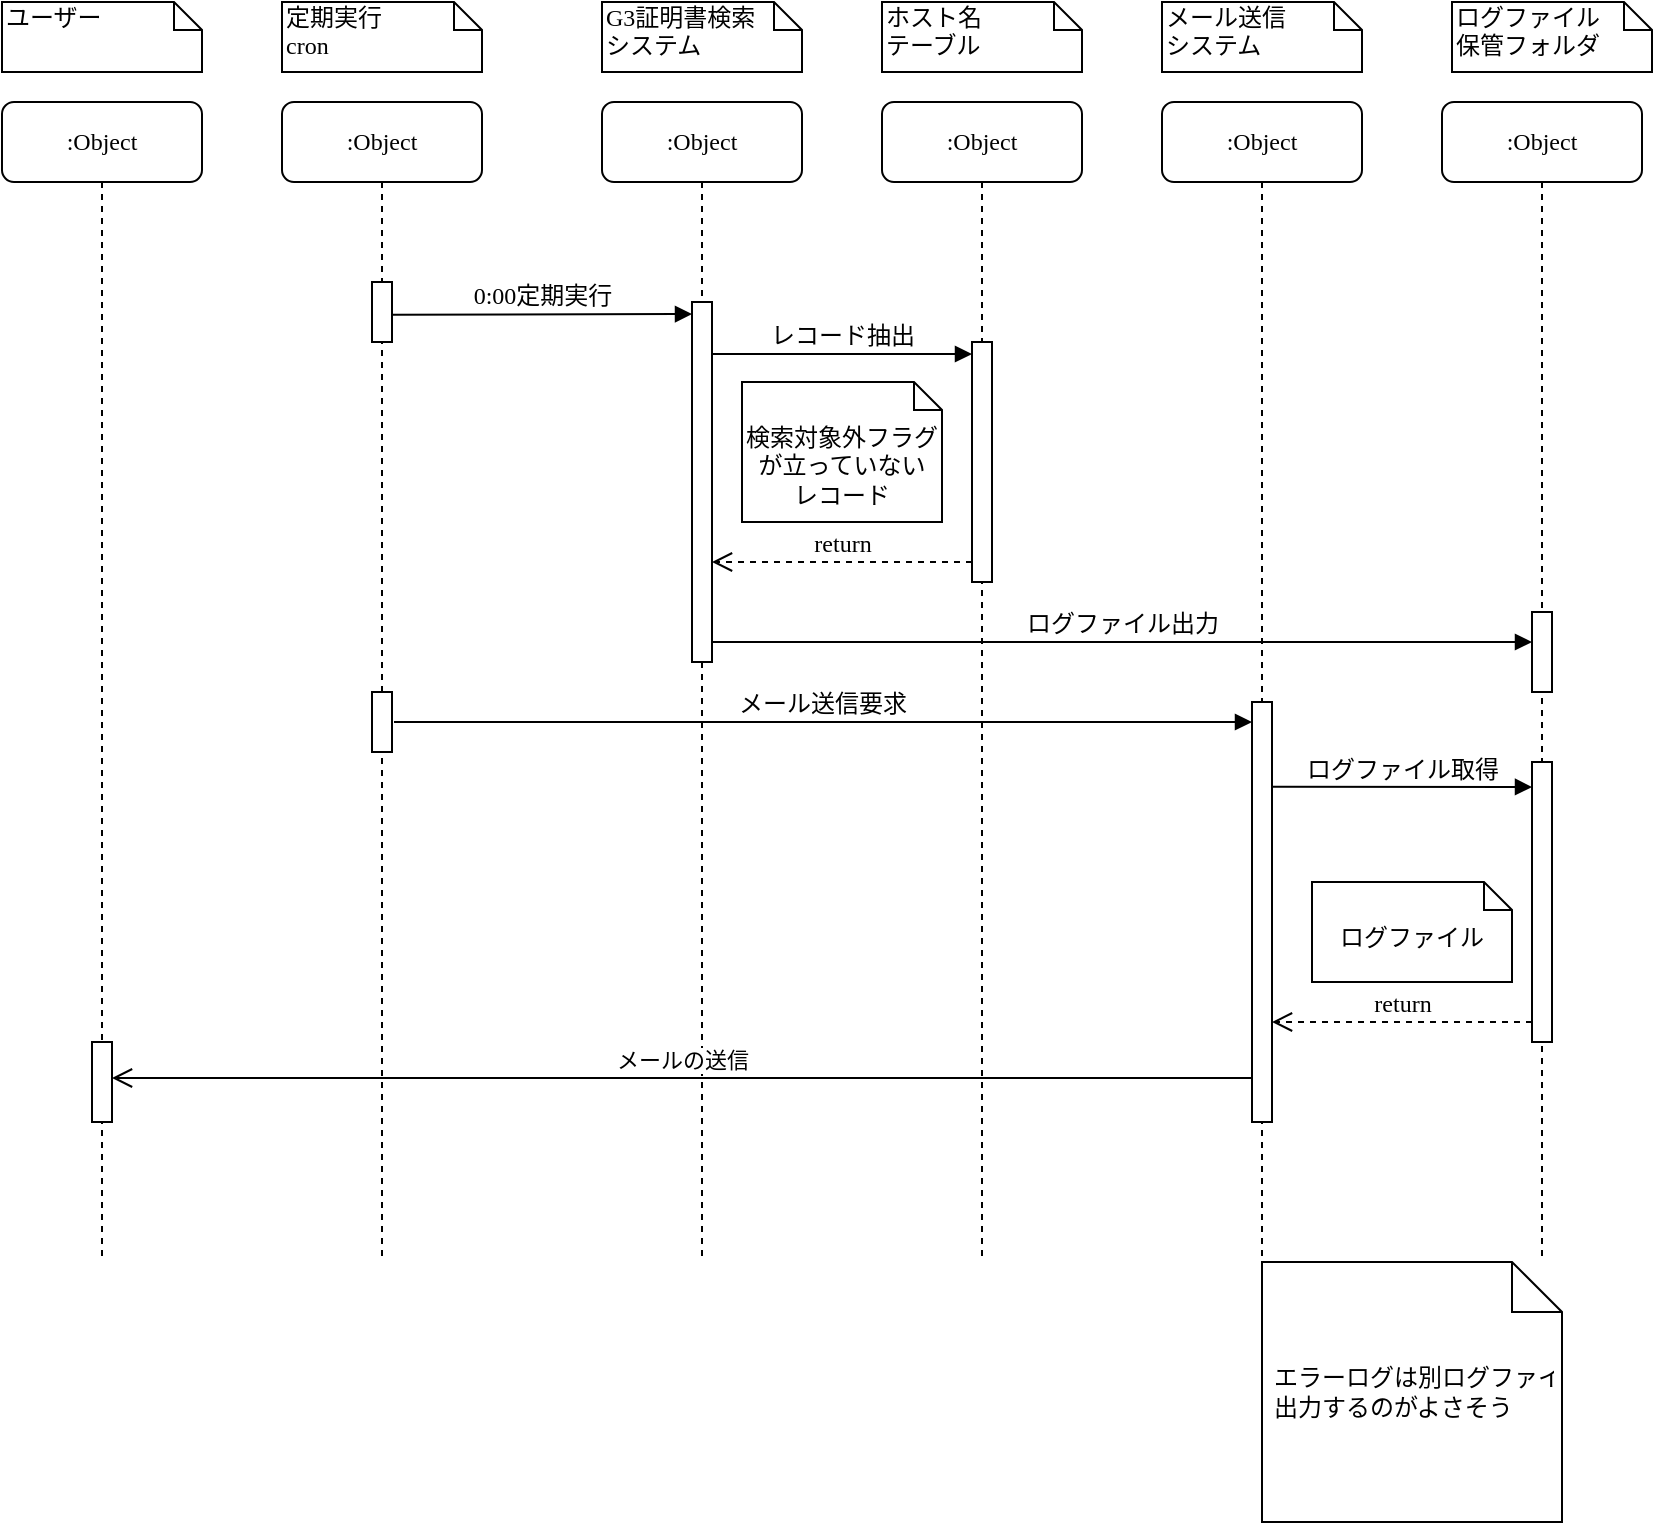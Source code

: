 <mxfile version="14.0.1" type="github" pages="7">
  <diagram name="シーケンス図（定期実行）" id="13e1069c-82ec-6db2-03f1-153e76fe0fe0">
    <mxGraphModel dx="520" dy="575" grid="1" gridSize="10" guides="1" tooltips="1" connect="1" arrows="1" fold="1" page="1" pageScale="1" pageWidth="1100" pageHeight="850" background="#ffffff" math="0" shadow="0">
      <root>
        <mxCell id="0" />
        <mxCell id="1" parent="0" />
        <mxCell id="7baba1c4bc27f4b0-2" value=":Object" style="shape=umlLifeline;perimeter=lifelinePerimeter;whiteSpace=wrap;html=1;container=1;collapsible=0;recursiveResize=0;outlineConnect=0;rounded=1;shadow=0;comic=0;labelBackgroundColor=none;strokeWidth=1;fontFamily=Verdana;fontSize=12;align=center;" parent="1" vertex="1">
          <mxGeometry x="240" y="80" width="100" height="580" as="geometry" />
        </mxCell>
        <mxCell id="7baba1c4bc27f4b0-10" value="" style="html=1;points=[];perimeter=orthogonalPerimeter;rounded=0;shadow=0;comic=0;labelBackgroundColor=none;strokeWidth=1;fontFamily=Verdana;fontSize=12;align=center;" parent="7baba1c4bc27f4b0-2" vertex="1">
          <mxGeometry x="45" y="90" width="10" height="30" as="geometry" />
        </mxCell>
        <mxCell id="7baba1c4bc27f4b0-37" value="" style="html=1;points=[];perimeter=orthogonalPerimeter;rounded=0;shadow=0;comic=0;labelBackgroundColor=none;strokeWidth=1;fontFamily=Verdana;fontSize=12;align=center;" parent="7baba1c4bc27f4b0-2" vertex="1">
          <mxGeometry x="45" y="295" width="10" height="30" as="geometry" />
        </mxCell>
        <mxCell id="7baba1c4bc27f4b0-3" value=":Object" style="shape=umlLifeline;perimeter=lifelinePerimeter;whiteSpace=wrap;html=1;container=1;collapsible=0;recursiveResize=0;outlineConnect=0;rounded=1;shadow=0;comic=0;labelBackgroundColor=none;strokeWidth=1;fontFamily=Verdana;fontSize=12;align=center;" parent="1" vertex="1">
          <mxGeometry x="400" y="80" width="100" height="580" as="geometry" />
        </mxCell>
        <mxCell id="7baba1c4bc27f4b0-13" value="" style="html=1;points=[];perimeter=orthogonalPerimeter;rounded=0;shadow=0;comic=0;labelBackgroundColor=none;strokeWidth=1;fontFamily=Verdana;fontSize=12;align=center;" parent="7baba1c4bc27f4b0-3" vertex="1">
          <mxGeometry x="45" y="100" width="10" height="180" as="geometry" />
        </mxCell>
        <mxCell id="7baba1c4bc27f4b0-4" value=":Object" style="shape=umlLifeline;perimeter=lifelinePerimeter;whiteSpace=wrap;html=1;container=1;collapsible=0;recursiveResize=0;outlineConnect=0;rounded=1;shadow=0;comic=0;labelBackgroundColor=none;strokeWidth=1;fontFamily=Verdana;fontSize=12;align=center;" parent="1" vertex="1">
          <mxGeometry x="540" y="80" width="100" height="580" as="geometry" />
        </mxCell>
        <mxCell id="7baba1c4bc27f4b0-5" value=":Object" style="shape=umlLifeline;perimeter=lifelinePerimeter;whiteSpace=wrap;html=1;container=1;collapsible=0;recursiveResize=0;outlineConnect=0;rounded=1;shadow=0;comic=0;labelBackgroundColor=none;strokeWidth=1;fontFamily=Verdana;fontSize=12;align=center;" parent="1" vertex="1">
          <mxGeometry x="680" y="80" width="100" height="580" as="geometry" />
        </mxCell>
        <mxCell id="7baba1c4bc27f4b0-6" value=":Object" style="shape=umlLifeline;perimeter=lifelinePerimeter;whiteSpace=wrap;html=1;container=1;collapsible=0;recursiveResize=0;outlineConnect=0;rounded=1;shadow=0;comic=0;labelBackgroundColor=none;strokeWidth=1;fontFamily=Verdana;fontSize=12;align=center;" parent="1" vertex="1">
          <mxGeometry x="820" y="80" width="100" height="580" as="geometry" />
        </mxCell>
        <mxCell id="HY1Ta8MhCHpQZ7dJACeX-5" value="" style="html=1;points=[];perimeter=orthogonalPerimeter;rounded=0;shadow=0;comic=0;labelBackgroundColor=none;strokeWidth=1;fontFamily=Verdana;fontSize=12;align=center;" parent="7baba1c4bc27f4b0-6" vertex="1">
          <mxGeometry x="45" y="255" width="10" height="40" as="geometry" />
        </mxCell>
        <mxCell id="HY1Ta8MhCHpQZ7dJACeX-6" value="" style="html=1;points=[];perimeter=orthogonalPerimeter;rounded=0;shadow=0;comic=0;labelBackgroundColor=none;strokeWidth=1;fontFamily=Verdana;fontSize=12;align=center;" parent="7baba1c4bc27f4b0-6" vertex="1">
          <mxGeometry x="45" y="330" width="10" height="140" as="geometry" />
        </mxCell>
        <mxCell id="7baba1c4bc27f4b0-8" value=":Object" style="shape=umlLifeline;perimeter=lifelinePerimeter;whiteSpace=wrap;html=1;container=1;collapsible=0;recursiveResize=0;outlineConnect=0;rounded=1;shadow=0;comic=0;labelBackgroundColor=none;strokeWidth=1;fontFamily=Verdana;fontSize=12;align=center;" parent="1" vertex="1">
          <mxGeometry x="100" y="80" width="100" height="580" as="geometry" />
        </mxCell>
        <mxCell id="7baba1c4bc27f4b0-9" value="" style="html=1;points=[];perimeter=orthogonalPerimeter;rounded=0;shadow=0;comic=0;labelBackgroundColor=none;strokeWidth=1;fontFamily=Verdana;fontSize=12;align=center;" parent="7baba1c4bc27f4b0-8" vertex="1">
          <mxGeometry x="45" y="470" width="10" height="40" as="geometry" />
        </mxCell>
        <mxCell id="7baba1c4bc27f4b0-16" value="" style="html=1;points=[];perimeter=orthogonalPerimeter;rounded=0;shadow=0;comic=0;labelBackgroundColor=none;strokeWidth=1;fontFamily=Verdana;fontSize=12;align=center;" parent="1" vertex="1">
          <mxGeometry x="585" y="200" width="10" height="120" as="geometry" />
        </mxCell>
        <mxCell id="7baba1c4bc27f4b0-17" value="レコード抽出" style="html=1;verticalAlign=bottom;endArrow=block;labelBackgroundColor=none;fontFamily=Verdana;fontSize=12;edgeStyle=elbowEdgeStyle;elbow=vertical;" parent="1" edge="1">
          <mxGeometry relative="1" as="geometry">
            <mxPoint x="455" y="206" as="sourcePoint" />
            <Array as="points">
              <mxPoint x="460" y="206" />
            </Array>
            <mxPoint x="585" y="206" as="targetPoint" />
          </mxGeometry>
        </mxCell>
        <mxCell id="7baba1c4bc27f4b0-19" value="" style="html=1;points=[];perimeter=orthogonalPerimeter;rounded=0;shadow=0;comic=0;labelBackgroundColor=none;strokeWidth=1;fontFamily=Verdana;fontSize=12;align=center;" parent="1" vertex="1">
          <mxGeometry x="725" y="380" width="10" height="210" as="geometry" />
        </mxCell>
        <mxCell id="7baba1c4bc27f4b0-21" value="return" style="html=1;verticalAlign=bottom;endArrow=open;dashed=1;endSize=8;labelBackgroundColor=none;fontFamily=Verdana;fontSize=12;edgeStyle=elbowEdgeStyle;elbow=vertical;" parent="1" edge="1">
          <mxGeometry relative="1" as="geometry">
            <mxPoint x="455" y="310" as="targetPoint" />
            <Array as="points">
              <mxPoint x="530" y="310" />
              <mxPoint x="530" y="300" />
              <mxPoint x="560" y="300" />
            </Array>
            <mxPoint x="585" y="310" as="sourcePoint" />
          </mxGeometry>
        </mxCell>
        <mxCell id="7baba1c4bc27f4b0-14" value="0:00定期実行" style="html=1;verticalAlign=bottom;endArrow=block;entryX=0;entryY=0;labelBackgroundColor=none;fontFamily=Verdana;fontSize=12;edgeStyle=elbowEdgeStyle;elbow=vertical;" parent="1" edge="1">
          <mxGeometry relative="1" as="geometry">
            <mxPoint x="295" y="186.333" as="sourcePoint" />
            <mxPoint x="445" y="186.0" as="targetPoint" />
          </mxGeometry>
        </mxCell>
        <mxCell id="7baba1c4bc27f4b0-40" value="ユーザー" style="shape=note;whiteSpace=wrap;html=1;size=14;verticalAlign=top;align=left;spacingTop=-6;rounded=0;shadow=0;comic=0;labelBackgroundColor=none;strokeWidth=1;fontFamily=Verdana;fontSize=12" parent="1" vertex="1">
          <mxGeometry x="100" y="30" width="100" height="35" as="geometry" />
        </mxCell>
        <mxCell id="7baba1c4bc27f4b0-41" value="&lt;div&gt;ホスト名&lt;/div&gt;&lt;div&gt;テーブル&lt;/div&gt;" style="shape=note;whiteSpace=wrap;html=1;size=14;verticalAlign=top;align=left;spacingTop=-6;rounded=0;shadow=0;comic=0;labelBackgroundColor=none;strokeWidth=1;fontFamily=Verdana;fontSize=12" parent="1" vertex="1">
          <mxGeometry x="540" y="30" width="100" height="35" as="geometry" />
        </mxCell>
        <mxCell id="7baba1c4bc27f4b0-42" value="G3証明書検索&lt;br&gt;システム" style="shape=note;whiteSpace=wrap;html=1;size=14;verticalAlign=top;align=left;spacingTop=-6;rounded=0;shadow=0;comic=0;labelBackgroundColor=none;strokeWidth=1;fontFamily=Verdana;fontSize=12" parent="1" vertex="1">
          <mxGeometry x="400" y="30" width="100" height="35" as="geometry" />
        </mxCell>
        <mxCell id="7baba1c4bc27f4b0-43" value="&lt;div&gt;メール送信&lt;/div&gt;&lt;div&gt;システム&lt;br&gt;&lt;/div&gt;" style="shape=note;whiteSpace=wrap;html=1;size=14;verticalAlign=top;align=left;spacingTop=-6;rounded=0;shadow=0;comic=0;labelBackgroundColor=none;strokeWidth=1;fontFamily=Verdana;fontSize=12" parent="1" vertex="1">
          <mxGeometry x="680" y="30" width="100" height="35" as="geometry" />
        </mxCell>
        <mxCell id="7baba1c4bc27f4b0-44" value="定期実行&lt;br&gt;cron" style="shape=note;whiteSpace=wrap;html=1;size=14;verticalAlign=top;align=left;spacingTop=-6;rounded=0;shadow=0;comic=0;labelBackgroundColor=none;strokeWidth=1;fontFamily=Verdana;fontSize=12" parent="1" vertex="1">
          <mxGeometry x="240" y="30" width="100" height="35" as="geometry" />
        </mxCell>
        <mxCell id="7baba1c4bc27f4b0-45" value="ログファイル&lt;br&gt;保管フォルダ" style="shape=note;whiteSpace=wrap;html=1;size=14;verticalAlign=top;align=left;spacingTop=-6;rounded=0;shadow=0;comic=0;labelBackgroundColor=none;strokeWidth=1;fontFamily=Verdana;fontSize=12" parent="1" vertex="1">
          <mxGeometry x="825" y="30" width="100" height="35" as="geometry" />
        </mxCell>
        <mxCell id="HY1Ta8MhCHpQZ7dJACeX-1" value="検索対象外フラグが立っていない&lt;br&gt;レコード" style="shape=note2;boundedLbl=1;whiteSpace=wrap;html=1;size=14;verticalAlign=top;align=center;" parent="1" vertex="1">
          <mxGeometry x="470" y="220" width="100" height="70" as="geometry" />
        </mxCell>
        <mxCell id="HY1Ta8MhCHpQZ7dJACeX-2" value="メール送信要求" style="html=1;verticalAlign=bottom;endArrow=block;labelBackgroundColor=none;fontFamily=Verdana;fontSize=12;edgeStyle=elbowEdgeStyle;elbow=vertical;" parent="1" target="7baba1c4bc27f4b0-19" edge="1">
          <mxGeometry relative="1" as="geometry">
            <mxPoint x="296" y="390.003" as="sourcePoint" />
            <mxPoint x="556" y="390" as="targetPoint" />
          </mxGeometry>
        </mxCell>
        <mxCell id="HY1Ta8MhCHpQZ7dJACeX-3" value="メールの送信" style="html=1;verticalAlign=bottom;endArrow=open;endSize=8;" parent="1" target="7baba1c4bc27f4b0-9" edge="1">
          <mxGeometry relative="1" as="geometry">
            <mxPoint x="725" y="568" as="sourcePoint" />
            <mxPoint x="149.833" y="568" as="targetPoint" />
          </mxGeometry>
        </mxCell>
        <mxCell id="HY1Ta8MhCHpQZ7dJACeX-4" value="ログファイル出力" style="html=1;verticalAlign=bottom;endArrow=block;labelBackgroundColor=none;fontFamily=Verdana;fontSize=12;edgeStyle=elbowEdgeStyle;elbow=vertical;" parent="1" source="7baba1c4bc27f4b0-13" target="HY1Ta8MhCHpQZ7dJACeX-5" edge="1">
          <mxGeometry relative="1" as="geometry">
            <mxPoint x="457" y="350" as="sourcePoint" />
            <mxPoint x="866.5" y="350.333" as="targetPoint" />
            <Array as="points">
              <mxPoint x="680" y="350" />
            </Array>
          </mxGeometry>
        </mxCell>
        <mxCell id="HY1Ta8MhCHpQZ7dJACeX-7" value="ログファイル取得" style="html=1;verticalAlign=bottom;endArrow=block;labelBackgroundColor=none;fontFamily=Verdana;fontSize=12;edgeStyle=elbowEdgeStyle;elbow=vertical;" parent="1" edge="1">
          <mxGeometry relative="1" as="geometry">
            <mxPoint x="735" y="422.333" as="sourcePoint" />
            <mxPoint x="865" y="422.333" as="targetPoint" />
          </mxGeometry>
        </mxCell>
        <mxCell id="HY1Ta8MhCHpQZ7dJACeX-8" value="return" style="html=1;verticalAlign=bottom;endArrow=open;dashed=1;endSize=8;labelBackgroundColor=none;fontFamily=Verdana;fontSize=12;edgeStyle=elbowEdgeStyle;elbow=vertical;" parent="1" source="HY1Ta8MhCHpQZ7dJACeX-6" target="7baba1c4bc27f4b0-19" edge="1">
          <mxGeometry relative="1" as="geometry">
            <mxPoint x="730" y="540" as="targetPoint" />
            <Array as="points">
              <mxPoint x="815" y="540" />
              <mxPoint x="815" y="530" />
              <mxPoint x="845" y="530" />
            </Array>
            <mxPoint x="870" y="540" as="sourcePoint" />
          </mxGeometry>
        </mxCell>
        <mxCell id="HY1Ta8MhCHpQZ7dJACeX-9" value="ログファイル" style="shape=note2;boundedLbl=1;whiteSpace=wrap;html=1;size=14;verticalAlign=top;align=center;" parent="1" vertex="1">
          <mxGeometry x="755" y="470" width="100" height="50" as="geometry" />
        </mxCell>
        <mxCell id="2H8nqy1BVekZAXd6qGj1-1" value="" style="shape=note2;size=25;childLayout=stackLayout;horizontalStack=0;resizeParent=1;resizeParentMax=0;resizeLast=0;collapsible=0;marginBottom=0;html=1;container=1;" parent="1" vertex="1">
          <mxGeometry x="730" y="660" width="150" height="130" as="geometry" />
        </mxCell>
        <mxCell id="2H8nqy1BVekZAXd6qGj1-4" value="&lt;div&gt;エラーログは別ログファイルで&lt;/div&gt;&lt;div&gt;出力するのがよさそう&lt;br&gt;&lt;/div&gt;" style="text;html=1;strokeColor=none;fillColor=none;align=left;verticalAlign=middle;spacingLeft=4;spacingRight=4;overflow=hidden;rotatable=0;points=[[0,0.5],[1,0.5]];portConstraint=eastwest;" parent="2H8nqy1BVekZAXd6qGj1-1" vertex="1">
          <mxGeometry width="150" height="130" as="geometry" />
        </mxCell>
      </root>
    </mxGraphModel>
  </diagram>
  <diagram id="m0Q9sx268DfUwjhK4s5F" name="シーケンス図（特定日検索）">
    <mxGraphModel dx="975" dy="587" grid="1" gridSize="10" guides="1" tooltips="1" connect="1" arrows="1" fold="1" page="1" pageScale="1" pageWidth="827" pageHeight="1169" math="0" shadow="0">
      <root>
        <mxCell id="Yc9LPZd54kfcNAisiiT4-0" />
        <mxCell id="Yc9LPZd54kfcNAisiiT4-1" parent="Yc9LPZd54kfcNAisiiT4-0" />
        <mxCell id="Yc9LPZd54kfcNAisiiT4-2" value=":Object" style="shape=umlLifeline;perimeter=lifelinePerimeter;whiteSpace=wrap;html=1;container=1;collapsible=0;recursiveResize=0;outlineConnect=0;rounded=1;shadow=0;comic=0;labelBackgroundColor=none;strokeWidth=1;fontFamily=Verdana;fontSize=12;align=center;" parent="Yc9LPZd54kfcNAisiiT4-1" vertex="1">
          <mxGeometry x="180" y="90" width="100" height="580" as="geometry" />
        </mxCell>
        <mxCell id="Yc9LPZd54kfcNAisiiT4-3" value="" style="html=1;points=[];perimeter=orthogonalPerimeter;rounded=0;shadow=0;comic=0;labelBackgroundColor=none;strokeWidth=1;fontFamily=Verdana;fontSize=12;align=center;" parent="Yc9LPZd54kfcNAisiiT4-2" vertex="1">
          <mxGeometry x="45" y="90" width="10" height="180" as="geometry" />
        </mxCell>
        <mxCell id="Yc9LPZd54kfcNAisiiT4-4" value="" style="html=1;points=[];perimeter=orthogonalPerimeter;rounded=0;shadow=0;comic=0;labelBackgroundColor=none;strokeWidth=1;fontFamily=Verdana;fontSize=12;align=center;" parent="Yc9LPZd54kfcNAisiiT4-2" vertex="1">
          <mxGeometry x="45" y="290" width="10" height="50" as="geometry" />
        </mxCell>
        <mxCell id="Yc9LPZd54kfcNAisiiT4-5" value="画面更新" style="html=1;verticalAlign=bottom;endArrow=block;" parent="Yc9LPZd54kfcNAisiiT4-2" source="Yc9LPZd54kfcNAisiiT4-4" target="Yc9LPZd54kfcNAisiiT4-4" edge="1">
          <mxGeometry x="0.333" y="-35" width="80" relative="1" as="geometry">
            <mxPoint x="50" y="300" as="sourcePoint" />
            <mxPoint x="130" y="300" as="targetPoint" />
            <mxPoint x="35" y="35" as="offset" />
          </mxGeometry>
        </mxCell>
        <mxCell id="Yc9LPZd54kfcNAisiiT4-6" value=":Object" style="shape=umlLifeline;perimeter=lifelinePerimeter;whiteSpace=wrap;html=1;container=1;collapsible=0;recursiveResize=0;outlineConnect=0;rounded=1;shadow=0;comic=0;labelBackgroundColor=none;strokeWidth=1;fontFamily=Verdana;fontSize=12;align=center;" parent="Yc9LPZd54kfcNAisiiT4-1" vertex="1">
          <mxGeometry x="340" y="90" width="100" height="580" as="geometry" />
        </mxCell>
        <mxCell id="Yc9LPZd54kfcNAisiiT4-7" value="" style="html=1;points=[];perimeter=orthogonalPerimeter;rounded=0;shadow=0;comic=0;labelBackgroundColor=none;strokeWidth=1;fontFamily=Verdana;fontSize=12;align=center;" parent="Yc9LPZd54kfcNAisiiT4-6" vertex="1">
          <mxGeometry x="45" y="117.5" width="10" height="152.5" as="geometry" />
        </mxCell>
        <mxCell id="Yc9LPZd54kfcNAisiiT4-8" value=":Object" style="shape=umlLifeline;perimeter=lifelinePerimeter;whiteSpace=wrap;html=1;container=1;collapsible=0;recursiveResize=0;outlineConnect=0;rounded=1;shadow=0;comic=0;labelBackgroundColor=none;strokeWidth=1;fontFamily=Verdana;fontSize=12;align=center;" parent="Yc9LPZd54kfcNAisiiT4-1" vertex="1">
          <mxGeometry x="40" y="90" width="100" height="580" as="geometry" />
        </mxCell>
        <mxCell id="Yc9LPZd54kfcNAisiiT4-9" value="" style="html=1;points=[];perimeter=orthogonalPerimeter;rounded=0;shadow=0;comic=0;labelBackgroundColor=none;strokeWidth=1;fontFamily=Verdana;fontSize=12;align=center;" parent="Yc9LPZd54kfcNAisiiT4-8" vertex="1">
          <mxGeometry x="45" y="90" width="10" height="270" as="geometry" />
        </mxCell>
        <mxCell id="Yc9LPZd54kfcNAisiiT4-10" value="ログイン" style="html=1;verticalAlign=bottom;endArrow=block;labelBackgroundColor=none;fontFamily=Verdana;fontSize=12;edgeStyle=elbowEdgeStyle;elbow=vertical;" parent="Yc9LPZd54kfcNAisiiT4-1" source="Yc9LPZd54kfcNAisiiT4-9" target="Yc9LPZd54kfcNAisiiT4-3" edge="1">
          <mxGeometry relative="1" as="geometry">
            <mxPoint x="90" y="196.333" as="sourcePoint" />
            <mxPoint x="229.5" y="196" as="targetPoint" />
            <Array as="points">
              <mxPoint x="160" y="200" />
            </Array>
          </mxGeometry>
        </mxCell>
        <mxCell id="Yc9LPZd54kfcNAisiiT4-11" value="ユーザー" style="shape=note;whiteSpace=wrap;html=1;size=14;verticalAlign=top;align=left;spacingTop=-6;rounded=0;shadow=0;comic=0;labelBackgroundColor=none;strokeWidth=1;fontFamily=Verdana;fontSize=12" parent="Yc9LPZd54kfcNAisiiT4-1" vertex="1">
          <mxGeometry x="40" y="40" width="100" height="35" as="geometry" />
        </mxCell>
        <mxCell id="Yc9LPZd54kfcNAisiiT4-12" value="ログファイル&lt;br&gt;検索画面" style="shape=note;whiteSpace=wrap;html=1;size=14;verticalAlign=top;align=left;spacingTop=-6;rounded=0;shadow=0;comic=0;labelBackgroundColor=none;strokeWidth=1;fontFamily=Verdana;fontSize=12" parent="Yc9LPZd54kfcNAisiiT4-1" vertex="1">
          <mxGeometry x="180" y="40" width="100" height="35" as="geometry" />
        </mxCell>
        <mxCell id="Yc9LPZd54kfcNAisiiT4-13" value="ログファイル&lt;br&gt;保管フォルダ" style="shape=note;whiteSpace=wrap;html=1;size=14;verticalAlign=top;align=left;spacingTop=-6;rounded=0;shadow=0;comic=0;labelBackgroundColor=none;strokeWidth=1;fontFamily=Verdana;fontSize=12" parent="Yc9LPZd54kfcNAisiiT4-1" vertex="1">
          <mxGeometry x="340" y="40" width="100" height="35" as="geometry" />
        </mxCell>
        <mxCell id="Yc9LPZd54kfcNAisiiT4-14" value="対象ログファイル要求" style="html=1;verticalAlign=bottom;endArrow=block;labelBackgroundColor=none;fontFamily=Verdana;fontSize=12;edgeStyle=elbowEdgeStyle;elbow=vertical;" parent="Yc9LPZd54kfcNAisiiT4-1" source="Yc9LPZd54kfcNAisiiT4-3" target="Yc9LPZd54kfcNAisiiT4-7" edge="1">
          <mxGeometry relative="1" as="geometry">
            <mxPoint x="230" y="230.003" as="sourcePoint" />
            <mxPoint x="659" y="230.333" as="targetPoint" />
            <Array as="points">
              <mxPoint x="320" y="220" />
            </Array>
          </mxGeometry>
        </mxCell>
        <mxCell id="Yc9LPZd54kfcNAisiiT4-15" value="return" style="html=1;verticalAlign=bottom;endArrow=open;dashed=1;endSize=8;labelBackgroundColor=none;fontFamily=Verdana;fontSize=12;edgeStyle=elbowEdgeStyle;elbow=vertical;exitX=0.167;exitY=0.875;exitDx=0;exitDy=0;exitPerimeter=0;" parent="Yc9LPZd54kfcNAisiiT4-1" source="Yc9LPZd54kfcNAisiiT4-7" target="Yc9LPZd54kfcNAisiiT4-3" edge="1">
          <mxGeometry relative="1" as="geometry">
            <mxPoint x="240" y="340" as="targetPoint" />
            <Array as="points">
              <mxPoint x="320" y="340" />
              <mxPoint x="320" y="330" />
              <mxPoint x="350" y="330" />
            </Array>
            <mxPoint x="370" y="340" as="sourcePoint" />
          </mxGeometry>
        </mxCell>
        <mxCell id="Yc9LPZd54kfcNAisiiT4-16" value="ログファイル" style="shape=note2;boundedLbl=1;whiteSpace=wrap;html=1;size=14;verticalAlign=top;align=center;" parent="Yc9LPZd54kfcNAisiiT4-1" vertex="1">
          <mxGeometry x="260" y="270" width="100" height="50" as="geometry" />
        </mxCell>
      </root>
    </mxGraphModel>
  </diagram>
  <diagram id="UDphBPeWMdEb_0x8lWvM" name="シーケンス図（全数検索）">
    <mxGraphModel dx="975" dy="587" grid="1" gridSize="10" guides="1" tooltips="1" connect="1" arrows="1" fold="1" page="1" pageScale="1" pageWidth="827" pageHeight="1169" math="0" shadow="0">
      <root>
        <mxCell id="hJKMPfbXmjfWC26w4vhZ-0" />
        <mxCell id="hJKMPfbXmjfWC26w4vhZ-1" parent="hJKMPfbXmjfWC26w4vhZ-0" />
        <mxCell id="hJKMPfbXmjfWC26w4vhZ-2" value=":Object" style="shape=umlLifeline;perimeter=lifelinePerimeter;whiteSpace=wrap;html=1;container=1;collapsible=0;recursiveResize=0;outlineConnect=0;rounded=1;shadow=0;comic=0;labelBackgroundColor=none;strokeWidth=1;fontFamily=Verdana;fontSize=12;align=center;" parent="hJKMPfbXmjfWC26w4vhZ-1" vertex="1">
          <mxGeometry x="180" y="90" width="100" height="740" as="geometry" />
        </mxCell>
        <mxCell id="hJKMPfbXmjfWC26w4vhZ-3" value="" style="html=1;points=[];perimeter=orthogonalPerimeter;rounded=0;shadow=0;comic=0;labelBackgroundColor=none;strokeWidth=1;fontFamily=Verdana;fontSize=12;align=center;" parent="hJKMPfbXmjfWC26w4vhZ-2" vertex="1">
          <mxGeometry x="45" y="90" width="10" height="530" as="geometry" />
        </mxCell>
        <mxCell id="hJKMPfbXmjfWC26w4vhZ-4" value="" style="html=1;points=[];perimeter=orthogonalPerimeter;rounded=0;shadow=0;comic=0;labelBackgroundColor=none;strokeWidth=1;fontFamily=Verdana;fontSize=12;align=center;" parent="hJKMPfbXmjfWC26w4vhZ-2" vertex="1">
          <mxGeometry x="45" y="660" width="10" height="40" as="geometry" />
        </mxCell>
        <mxCell id="hJKMPfbXmjfWC26w4vhZ-5" value="画面更新" style="html=1;verticalAlign=bottom;endArrow=block;" parent="hJKMPfbXmjfWC26w4vhZ-2" source="hJKMPfbXmjfWC26w4vhZ-4" target="hJKMPfbXmjfWC26w4vhZ-4" edge="1">
          <mxGeometry x="0.333" y="-35" width="80" relative="1" as="geometry">
            <mxPoint x="60" y="670" as="sourcePoint" />
            <mxPoint x="140" y="670" as="targetPoint" />
            <mxPoint x="35" y="35" as="offset" />
          </mxGeometry>
        </mxCell>
        <mxCell id="hJKMPfbXmjfWC26w4vhZ-6" value=":Object" style="shape=umlLifeline;perimeter=lifelinePerimeter;whiteSpace=wrap;html=1;container=1;collapsible=0;recursiveResize=0;outlineConnect=0;rounded=1;shadow=0;comic=0;labelBackgroundColor=none;strokeWidth=1;fontFamily=Verdana;fontSize=12;align=center;" parent="hJKMPfbXmjfWC26w4vhZ-1" vertex="1">
          <mxGeometry x="340" y="90" width="100" height="740" as="geometry" />
        </mxCell>
        <mxCell id="hJKMPfbXmjfWC26w4vhZ-7" value="" style="html=1;points=[];perimeter=orthogonalPerimeter;rounded=0;shadow=0;comic=0;labelBackgroundColor=none;strokeWidth=1;fontFamily=Verdana;fontSize=12;align=center;" parent="hJKMPfbXmjfWC26w4vhZ-6" vertex="1">
          <mxGeometry x="45" y="100" width="10" height="320" as="geometry" />
        </mxCell>
        <mxCell id="hJKMPfbXmjfWC26w4vhZ-8" value=":Object" style="shape=umlLifeline;perimeter=lifelinePerimeter;whiteSpace=wrap;html=1;container=1;collapsible=0;recursiveResize=0;outlineConnect=0;rounded=1;shadow=0;comic=0;labelBackgroundColor=none;strokeWidth=1;fontFamily=Verdana;fontSize=12;align=center;" parent="hJKMPfbXmjfWC26w4vhZ-1" vertex="1">
          <mxGeometry x="480" y="90" width="100" height="740" as="geometry" />
        </mxCell>
        <mxCell id="hJKMPfbXmjfWC26w4vhZ-9" value=":Object" style="shape=umlLifeline;perimeter=lifelinePerimeter;whiteSpace=wrap;html=1;container=1;collapsible=0;recursiveResize=0;outlineConnect=0;rounded=1;shadow=0;comic=0;labelBackgroundColor=none;strokeWidth=1;fontFamily=Verdana;fontSize=12;align=center;" parent="hJKMPfbXmjfWC26w4vhZ-1" vertex="1">
          <mxGeometry x="620" y="90" width="100" height="740" as="geometry" />
        </mxCell>
        <mxCell id="hJKMPfbXmjfWC26w4vhZ-10" value="" style="html=1;points=[];perimeter=orthogonalPerimeter;rounded=0;shadow=0;comic=0;labelBackgroundColor=none;strokeWidth=1;fontFamily=Verdana;fontSize=12;align=center;" parent="hJKMPfbXmjfWC26w4vhZ-9" vertex="1">
          <mxGeometry x="45" y="457" width="10" height="163" as="geometry" />
        </mxCell>
        <mxCell id="hJKMPfbXmjfWC26w4vhZ-11" value=":Object" style="shape=umlLifeline;perimeter=lifelinePerimeter;whiteSpace=wrap;html=1;container=1;collapsible=0;recursiveResize=0;outlineConnect=0;rounded=1;shadow=0;comic=0;labelBackgroundColor=none;strokeWidth=1;fontFamily=Verdana;fontSize=12;align=center;" parent="hJKMPfbXmjfWC26w4vhZ-1" vertex="1">
          <mxGeometry x="40" y="90" width="100" height="740" as="geometry" />
        </mxCell>
        <mxCell id="hJKMPfbXmjfWC26w4vhZ-12" value="" style="html=1;points=[];perimeter=orthogonalPerimeter;rounded=0;shadow=0;comic=0;labelBackgroundColor=none;strokeWidth=1;fontFamily=Verdana;fontSize=12;align=center;" parent="hJKMPfbXmjfWC26w4vhZ-11" vertex="1">
          <mxGeometry x="45" y="90" width="10" height="630" as="geometry" />
        </mxCell>
        <mxCell id="hJKMPfbXmjfWC26w4vhZ-13" value="" style="html=1;points=[];perimeter=orthogonalPerimeter;rounded=0;shadow=0;comic=0;labelBackgroundColor=none;strokeWidth=1;fontFamily=Verdana;fontSize=12;align=center;" parent="hJKMPfbXmjfWC26w4vhZ-1" vertex="1">
          <mxGeometry x="525" y="210" width="10" height="130" as="geometry" />
        </mxCell>
        <mxCell id="hJKMPfbXmjfWC26w4vhZ-14" value="全レコード抽出" style="html=1;verticalAlign=bottom;endArrow=block;labelBackgroundColor=none;fontFamily=Verdana;fontSize=12;edgeStyle=elbowEdgeStyle;elbow=vertical;" parent="hJKMPfbXmjfWC26w4vhZ-1" edge="1">
          <mxGeometry relative="1" as="geometry">
            <mxPoint x="395" y="240" as="sourcePoint" />
            <Array as="points">
              <mxPoint x="400" y="240" />
            </Array>
            <mxPoint x="525" y="240" as="targetPoint" />
          </mxGeometry>
        </mxCell>
        <mxCell id="hJKMPfbXmjfWC26w4vhZ-15" value="" style="html=1;points=[];perimeter=orthogonalPerimeter;rounded=0;shadow=0;comic=0;labelBackgroundColor=none;strokeWidth=1;fontFamily=Verdana;fontSize=12;align=center;" parent="hJKMPfbXmjfWC26w4vhZ-1" vertex="1">
          <mxGeometry x="665" y="443" width="10" height="40" as="geometry" />
        </mxCell>
        <mxCell id="hJKMPfbXmjfWC26w4vhZ-16" value="return" style="html=1;verticalAlign=bottom;endArrow=open;dashed=1;endSize=8;labelBackgroundColor=none;fontFamily=Verdana;fontSize=12;edgeStyle=elbowEdgeStyle;elbow=vertical;" parent="hJKMPfbXmjfWC26w4vhZ-1" source="hJKMPfbXmjfWC26w4vhZ-13" target="hJKMPfbXmjfWC26w4vhZ-7" edge="1">
          <mxGeometry relative="1" as="geometry">
            <mxPoint x="395" y="330" as="targetPoint" />
            <Array as="points">
              <mxPoint x="470" y="330" />
              <mxPoint x="470" y="320" />
              <mxPoint x="500" y="320" />
            </Array>
            <mxPoint x="525" y="330" as="sourcePoint" />
          </mxGeometry>
        </mxCell>
        <mxCell id="hJKMPfbXmjfWC26w4vhZ-17" value="ユーザー" style="shape=note;whiteSpace=wrap;html=1;size=14;verticalAlign=top;align=left;spacingTop=-6;rounded=0;shadow=0;comic=0;labelBackgroundColor=none;strokeWidth=1;fontFamily=Verdana;fontSize=12" parent="hJKMPfbXmjfWC26w4vhZ-1" vertex="1">
          <mxGeometry x="40" y="40" width="100" height="35" as="geometry" />
        </mxCell>
        <mxCell id="hJKMPfbXmjfWC26w4vhZ-18" value="&lt;div&gt;ホスト名&lt;/div&gt;&lt;div&gt;テーブル&lt;/div&gt;" style="shape=note;whiteSpace=wrap;html=1;size=14;verticalAlign=top;align=left;spacingTop=-6;rounded=0;shadow=0;comic=0;labelBackgroundColor=none;strokeWidth=1;fontFamily=Verdana;fontSize=12" parent="hJKMPfbXmjfWC26w4vhZ-1" vertex="1">
          <mxGeometry x="480" y="40" width="100" height="35" as="geometry" />
        </mxCell>
        <mxCell id="hJKMPfbXmjfWC26w4vhZ-19" value="G3証明書検索&lt;br&gt;システム" style="shape=note;whiteSpace=wrap;html=1;size=14;verticalAlign=top;align=left;spacingTop=-6;rounded=0;shadow=0;comic=0;labelBackgroundColor=none;strokeWidth=1;fontFamily=Verdana;fontSize=12" parent="hJKMPfbXmjfWC26w4vhZ-1" vertex="1">
          <mxGeometry x="340" y="40" width="100" height="35" as="geometry" />
        </mxCell>
        <mxCell id="hJKMPfbXmjfWC26w4vhZ-20" value="ログファイル&lt;br&gt;保管フォルダ" style="shape=note;whiteSpace=wrap;html=1;size=14;verticalAlign=top;align=left;spacingTop=-6;rounded=0;shadow=0;comic=0;labelBackgroundColor=none;strokeWidth=1;fontFamily=Verdana;fontSize=12" parent="hJKMPfbXmjfWC26w4vhZ-1" vertex="1">
          <mxGeometry x="620" y="40" width="100" height="35" as="geometry" />
        </mxCell>
        <mxCell id="hJKMPfbXmjfWC26w4vhZ-21" value="ログファイル&lt;br&gt;検索画面" style="shape=note;whiteSpace=wrap;html=1;size=14;verticalAlign=top;align=left;spacingTop=-6;rounded=0;shadow=0;comic=0;labelBackgroundColor=none;strokeWidth=1;fontFamily=Verdana;fontSize=12" parent="hJKMPfbXmjfWC26w4vhZ-1" vertex="1">
          <mxGeometry x="180" y="40" width="100" height="35" as="geometry" />
        </mxCell>
        <mxCell id="hJKMPfbXmjfWC26w4vhZ-22" value="全レコード" style="shape=note2;boundedLbl=1;whiteSpace=wrap;html=1;size=14;verticalAlign=top;align=center;" parent="hJKMPfbXmjfWC26w4vhZ-1" vertex="1">
          <mxGeometry x="410" y="260" width="100" height="50" as="geometry" />
        </mxCell>
        <mxCell id="hJKMPfbXmjfWC26w4vhZ-23" value="ログファイル要求" style="html=1;verticalAlign=bottom;endArrow=block;labelBackgroundColor=none;fontFamily=Verdana;fontSize=12;edgeStyle=elbowEdgeStyle;elbow=vertical;" parent="hJKMPfbXmjfWC26w4vhZ-1" target="hJKMPfbXmjfWC26w4vhZ-10" edge="1">
          <mxGeometry relative="1" as="geometry">
            <mxPoint x="236" y="567.003" as="sourcePoint" />
            <mxPoint x="665" y="567.333" as="targetPoint" />
          </mxGeometry>
        </mxCell>
        <mxCell id="hJKMPfbXmjfWC26w4vhZ-24" value="&lt;div&gt;ログファイル保存&lt;/div&gt;&lt;div&gt;（同名ファイルがあれば上書き）&lt;br&gt;&lt;/div&gt;" style="html=1;verticalAlign=bottom;endArrow=block;labelBackgroundColor=none;fontFamily=Verdana;fontSize=12;edgeStyle=elbowEdgeStyle;elbow=vertical;" parent="hJKMPfbXmjfWC26w4vhZ-1" target="hJKMPfbXmjfWC26w4vhZ-15" edge="1">
          <mxGeometry relative="1" as="geometry">
            <mxPoint x="395" y="463.003" as="sourcePoint" />
            <mxPoint x="525" y="463.003" as="targetPoint" />
          </mxGeometry>
        </mxCell>
        <mxCell id="hJKMPfbXmjfWC26w4vhZ-25" value="ログイン" style="html=1;verticalAlign=bottom;endArrow=block;labelBackgroundColor=none;fontFamily=Verdana;fontSize=12;edgeStyle=elbowEdgeStyle;elbow=vertical;" parent="hJKMPfbXmjfWC26w4vhZ-1" edge="1">
          <mxGeometry relative="1" as="geometry">
            <mxPoint x="95" y="193" as="sourcePoint" />
            <mxPoint x="225" y="193" as="targetPoint" />
            <Array as="points" />
          </mxGeometry>
        </mxCell>
        <mxCell id="hJKMPfbXmjfWC26w4vhZ-26" value="全数検索要求" style="html=1;verticalAlign=bottom;endArrow=block;entryX=0;entryY=0;labelBackgroundColor=none;fontFamily=Verdana;fontSize=12;edgeStyle=elbowEdgeStyle;elbow=vertical;" parent="hJKMPfbXmjfWC26w4vhZ-1" edge="1">
          <mxGeometry relative="1" as="geometry">
            <mxPoint x="235" y="220.003" as="sourcePoint" />
            <mxPoint x="385" y="220.17" as="targetPoint" />
          </mxGeometry>
        </mxCell>
        <mxCell id="hJKMPfbXmjfWC26w4vhZ-27" value="終了通知" style="html=1;verticalAlign=bottom;endArrow=open;dashed=1;endSize=8;labelBackgroundColor=none;fontFamily=Verdana;fontSize=12;edgeStyle=elbowEdgeStyle;elbow=vertical;" parent="hJKMPfbXmjfWC26w4vhZ-1" source="hJKMPfbXmjfWC26w4vhZ-7" target="hJKMPfbXmjfWC26w4vhZ-3" edge="1">
          <mxGeometry relative="1" as="geometry">
            <mxPoint x="235" y="473" as="targetPoint" />
            <Array as="points">
              <mxPoint x="250" y="490" />
              <mxPoint x="315" y="463" />
              <mxPoint x="345" y="463" />
            </Array>
            <mxPoint x="389.5" y="473" as="sourcePoint" />
          </mxGeometry>
        </mxCell>
        <mxCell id="hJKMPfbXmjfWC26w4vhZ-28" value="return" style="html=1;verticalAlign=bottom;endArrow=open;dashed=1;endSize=8;labelBackgroundColor=none;fontFamily=Verdana;fontSize=12;edgeStyle=elbowEdgeStyle;elbow=vertical;" parent="hJKMPfbXmjfWC26w4vhZ-1" source="hJKMPfbXmjfWC26w4vhZ-10" target="hJKMPfbXmjfWC26w4vhZ-3" edge="1">
          <mxGeometry relative="1" as="geometry">
            <mxPoint x="395" y="680" as="targetPoint" />
            <Array as="points">
              <mxPoint x="470" y="680" />
              <mxPoint x="470" y="670" />
              <mxPoint x="500" y="670" />
            </Array>
            <mxPoint x="665" y="680" as="sourcePoint" />
          </mxGeometry>
        </mxCell>
        <mxCell id="hJKMPfbXmjfWC26w4vhZ-29" value="全数検索&lt;br&gt;ログファイル" style="shape=note2;boundedLbl=1;whiteSpace=wrap;html=1;size=14;verticalAlign=top;align=center;" parent="hJKMPfbXmjfWC26w4vhZ-1" vertex="1">
          <mxGeometry x="480" y="610" width="100" height="60" as="geometry" />
        </mxCell>
        <mxCell id="hJKMPfbXmjfWC26w4vhZ-30" value="全数検索&lt;br&gt;ログファイル" style="shape=note2;boundedLbl=1;whiteSpace=wrap;html=1;size=14;verticalAlign=top;align=center;" parent="hJKMPfbXmjfWC26w4vhZ-1" vertex="1">
          <mxGeometry x="550" y="360" width="100" height="60" as="geometry" />
        </mxCell>
        <mxCell id="hJKMPfbXmjfWC26w4vhZ-31" value="&lt;div&gt;全数検索要求のたびにログファイル作成＆保存をする方法はかなり重そう&lt;/div&gt;&lt;div&gt;、、、というよりディレイ挟む関係で要求出してから何十時間も待つ可能性が高い&lt;/div&gt;&lt;div&gt;時間的な問題はどうしても避けられないのでとりあえずこれで&lt;/div&gt;&lt;div&gt;&lt;br&gt;&lt;/div&gt;" style="shape=note2;boundedLbl=1;whiteSpace=wrap;html=1;size=25;verticalAlign=top;align=center;" parent="hJKMPfbXmjfWC26w4vhZ-1" vertex="1">
          <mxGeometry x="390" y="750" width="470" height="80" as="geometry" />
        </mxCell>
      </root>
    </mxGraphModel>
  </diagram>
  <diagram id="nB8A7hhR7iNcvrRYf5c8" name="ER図">
    <mxGraphModel dx="975" dy="587" grid="1" gridSize="10" guides="1" tooltips="1" connect="1" arrows="1" fold="1" page="1" pageScale="1" pageWidth="827" pageHeight="1169" math="0" shadow="0">
      <root>
        <mxCell id="xNdc0RXTt3TWQ51rv9bm-0" />
        <mxCell id="xNdc0RXTt3TWQ51rv9bm-1" parent="xNdc0RXTt3TWQ51rv9bm-0" />
        <mxCell id="xNdc0RXTt3TWQ51rv9bm-2" value="顧客情報テーブル" style="shape=table;startSize=30;container=1;collapsible=1;childLayout=tableLayout;fixedRows=1;rowLines=0;fontStyle=1;align=center;resizeLast=1;" parent="xNdc0RXTt3TWQ51rv9bm-1" vertex="1">
          <mxGeometry x="40" y="100" width="410" height="300" as="geometry" />
        </mxCell>
        <mxCell id="xNdc0RXTt3TWQ51rv9bm-3" value="" style="shape=partialRectangle;collapsible=0;dropTarget=0;pointerEvents=0;fillColor=none;points=[[0,0.5],[1,0.5]];portConstraint=eastwest;top=0;left=0;right=0;bottom=1;" parent="xNdc0RXTt3TWQ51rv9bm-2" vertex="1">
          <mxGeometry y="30" width="410" height="30" as="geometry" />
        </mxCell>
        <mxCell id="xNdc0RXTt3TWQ51rv9bm-4" value="PK" style="shape=partialRectangle;overflow=hidden;connectable=0;fillColor=none;top=0;left=0;bottom=0;right=0;fontStyle=1;" parent="xNdc0RXTt3TWQ51rv9bm-3" vertex="1">
          <mxGeometry width="30" height="30" as="geometry" />
        </mxCell>
        <mxCell id="xNdc0RXTt3TWQ51rv9bm-5" value="顧客ID int NOT NULL " style="shape=partialRectangle;overflow=hidden;connectable=0;fillColor=none;top=0;left=0;bottom=0;right=0;align=left;spacingLeft=6;fontStyle=5;" parent="xNdc0RXTt3TWQ51rv9bm-3" vertex="1">
          <mxGeometry x="30" width="380" height="30" as="geometry" />
        </mxCell>
        <mxCell id="xNdc0RXTt3TWQ51rv9bm-6" value="" style="shape=partialRectangle;collapsible=0;dropTarget=0;pointerEvents=0;fillColor=none;points=[[0,0.5],[1,0.5]];portConstraint=eastwest;top=0;left=0;right=0;bottom=0;" parent="xNdc0RXTt3TWQ51rv9bm-2" vertex="1">
          <mxGeometry y="60" width="410" height="30" as="geometry" />
        </mxCell>
        <mxCell id="xNdc0RXTt3TWQ51rv9bm-7" value="" style="shape=partialRectangle;overflow=hidden;connectable=0;fillColor=none;top=0;left=0;bottom=0;right=0;" parent="xNdc0RXTt3TWQ51rv9bm-6" vertex="1">
          <mxGeometry width="30" height="30" as="geometry" />
        </mxCell>
        <mxCell id="xNdc0RXTt3TWQ51rv9bm-8" value="CN  char(255) NOT NULL" style="shape=partialRectangle;overflow=hidden;connectable=0;fillColor=none;top=0;left=0;bottom=0;right=0;align=left;spacingLeft=6;" parent="xNdc0RXTt3TWQ51rv9bm-6" vertex="1">
          <mxGeometry x="30" width="380" height="30" as="geometry" />
        </mxCell>
        <mxCell id="xNdc0RXTt3TWQ51rv9bm-9" value="" style="shape=partialRectangle;collapsible=0;dropTarget=0;pointerEvents=0;fillColor=none;points=[[0,0.5],[1,0.5]];portConstraint=eastwest;top=0;left=0;right=0;bottom=0;" parent="xNdc0RXTt3TWQ51rv9bm-2" vertex="1">
          <mxGeometry y="90" width="410" height="30" as="geometry" />
        </mxCell>
        <mxCell id="xNdc0RXTt3TWQ51rv9bm-10" value="" style="shape=partialRectangle;overflow=hidden;connectable=0;fillColor=none;top=0;left=0;bottom=0;right=0;" parent="xNdc0RXTt3TWQ51rv9bm-9" vertex="1">
          <mxGeometry width="30" height="30" as="geometry" />
        </mxCell>
        <mxCell id="xNdc0RXTt3TWQ51rv9bm-11" value="組織名(O)  char(255) NOT NULL" style="shape=partialRectangle;overflow=hidden;connectable=0;fillColor=none;top=0;left=0;bottom=0;right=0;align=left;spacingLeft=6;" parent="xNdc0RXTt3TWQ51rv9bm-9" vertex="1">
          <mxGeometry x="30" width="380" height="30" as="geometry" />
        </mxCell>
        <mxCell id="xNdc0RXTt3TWQ51rv9bm-12" value="CA  char(255) NOT NULL" style="shape=partialRectangle;overflow=hidden;connectable=0;fillColor=none;top=0;left=0;bottom=0;right=0;align=left;spacingLeft=6;" parent="xNdc0RXTt3TWQ51rv9bm-1" vertex="1">
          <mxGeometry x="70" y="220" width="380" height="30" as="geometry" />
        </mxCell>
        <mxCell id="xNdc0RXTt3TWQ51rv9bm-13" value=" 発行日  date(yy/mm/dd) NOT NULL" style="shape=partialRectangle;overflow=hidden;connectable=0;fillColor=none;top=0;left=0;bottom=0;right=0;align=left;spacingLeft=6;" parent="xNdc0RXTt3TWQ51rv9bm-1" vertex="1">
          <mxGeometry x="70" y="250" width="380" height="30" as="geometry" />
        </mxCell>
        <mxCell id="xNdc0RXTt3TWQ51rv9bm-14" value="有効期限  date(yy/nn/dd) NOT NULL" style="shape=partialRectangle;overflow=hidden;connectable=0;fillColor=none;top=0;left=0;bottom=0;right=0;align=left;spacingLeft=6;" parent="xNdc0RXTt3TWQ51rv9bm-1" vertex="1">
          <mxGeometry x="70" y="280" width="380" height="30" as="geometry" />
        </mxCell>
        <mxCell id="xNdc0RXTt3TWQ51rv9bm-15" value="指定事業者CN  char(255) NOT NULL" style="shape=partialRectangle;overflow=hidden;connectable=0;fillColor=none;top=0;left=0;bottom=0;right=0;align=left;spacingLeft=6;" parent="xNdc0RXTt3TWQ51rv9bm-1" vertex="1">
          <mxGeometry x="70" y="310" width="380" height="30" as="geometry" />
        </mxCell>
        <mxCell id="xNdc0RXTt3TWQ51rv9bm-16" value="検索対象外フラグ  boolean NOT NULL" style="shape=partialRectangle;overflow=hidden;connectable=0;fillColor=none;top=0;left=0;bottom=0;right=0;align=left;spacingLeft=6;" parent="xNdc0RXTt3TWQ51rv9bm-1" vertex="1">
          <mxGeometry x="70" y="340" width="380" height="30" as="geometry" />
        </mxCell>
        <mxCell id="xNdc0RXTt3TWQ51rv9bm-17" value="" style="shape=note2;size=25;childLayout=stackLayout;horizontalStack=0;resizeParent=1;resizeParentMax=0;resizeLast=0;collapsible=0;marginBottom=0;html=1;container=1;" parent="xNdc0RXTt3TWQ51rv9bm-1" vertex="1">
          <mxGeometry x="370" y="380" width="160" height="130" as="geometry" />
        </mxCell>
        <mxCell id="xNdc0RXTt3TWQ51rv9bm-18" value="&lt;div&gt;顧客IDは連番でもいい&lt;/div&gt;&lt;div&gt;&lt;br&gt;&lt;/div&gt;&lt;div&gt;テーブルも1つのみなので&lt;/div&gt;&lt;div&gt;特に必要ないかも&lt;/div&gt;&lt;div&gt;&lt;br&gt;&lt;/div&gt;&lt;div&gt;存在するならそれを利用&lt;br&gt;するのも手&lt;br&gt;&lt;/div&gt;" style="text;html=1;strokeColor=none;fillColor=none;align=left;verticalAlign=middle;spacingLeft=4;spacingRight=4;overflow=hidden;rotatable=0;points=[[0,0.5],[1,0.5]];portConstraint=eastwest;" parent="xNdc0RXTt3TWQ51rv9bm-17" vertex="1">
          <mxGeometry width="160" height="130" as="geometry" />
        </mxCell>
        <mxCell id="xNdc0RXTt3TWQ51rv9bm-19" value="&lt;font style=&quot;font-size: 16px&quot;&gt;証明書DB&lt;/font&gt;" style="text;html=1;strokeColor=none;fillColor=none;align=center;verticalAlign=middle;whiteSpace=wrap;rounded=0;" parent="xNdc0RXTt3TWQ51rv9bm-1" vertex="1">
          <mxGeometry x="190" y="40" width="95" height="20" as="geometry" />
        </mxCell>
      </root>
    </mxGraphModel>
  </diagram>
  <diagram id="d06XfQ5YzdmS2I4Hj7Y6" name="ユースケース図">
    <mxGraphModel dx="975" dy="587" grid="1" gridSize="10" guides="1" tooltips="1" connect="1" arrows="1" fold="1" page="1" pageScale="1" pageWidth="827" pageHeight="1169" math="0" shadow="0">
      <root>
        <mxCell id="z-T4OEhkut_5lJJbPGwb-0" />
        <mxCell id="z-T4OEhkut_5lJJbPGwb-1" parent="z-T4OEhkut_5lJJbPGwb-0" />
        <mxCell id="z-T4OEhkut_5lJJbPGwb-2" value="メール定時送信" style="shape=umlFrame;whiteSpace=wrap;html=1;width=170;height=30;" parent="z-T4OEhkut_5lJJbPGwb-1" vertex="1">
          <mxGeometry x="140" y="40" width="520" height="280" as="geometry" />
        </mxCell>
        <mxCell id="z-T4OEhkut_5lJJbPGwb-3" value="&lt;div&gt;ca-admin&lt;/div&gt;" style="shape=umlActor;verticalLabelPosition=bottom;verticalAlign=top;html=1;" parent="z-T4OEhkut_5lJJbPGwb-1" vertex="1">
          <mxGeometry x="40" y="150" width="30" height="60" as="geometry" />
        </mxCell>
        <mxCell id="z-T4OEhkut_5lJJbPGwb-4" value="Webアプリ" style="shape=umlFrame;whiteSpace=wrap;html=1;width=170;height=30;" parent="z-T4OEhkut_5lJJbPGwb-1" vertex="1">
          <mxGeometry x="140" y="360" width="520" height="580" as="geometry" />
        </mxCell>
        <mxCell id="z-T4OEhkut_5lJJbPGwb-5" value="過去ログ検索" style="shape=umlFrame;whiteSpace=wrap;html=1;width=170;height=30;" parent="z-T4OEhkut_5lJJbPGwb-1" vertex="1">
          <mxGeometry x="195" y="425" width="410" height="195" as="geometry" />
        </mxCell>
        <mxCell id="z-T4OEhkut_5lJJbPGwb-6" value="全数検索" style="shape=umlFrame;whiteSpace=wrap;html=1;width=170;height=30;" parent="z-T4OEhkut_5lJJbPGwb-1" vertex="1">
          <mxGeometry x="195" y="690" width="410" height="190" as="geometry" />
        </mxCell>
        <mxCell id="z-T4OEhkut_5lJJbPGwb-7" value="&lt;div&gt;定時実行された結果ログをもとに&lt;/div&gt;&lt;div&gt;メールが作成・送信される&lt;/div&gt;" style="ellipse;whiteSpace=wrap;html=1;" parent="z-T4OEhkut_5lJJbPGwb-1" vertex="1">
          <mxGeometry x="273" y="120" width="240" height="120" as="geometry" />
        </mxCell>
        <mxCell id="z-T4OEhkut_5lJJbPGwb-8" value="" style="endArrow=none;html=1;entryX=0;entryY=0.5;entryDx=0;entryDy=0;" parent="z-T4OEhkut_5lJJbPGwb-1" source="z-T4OEhkut_5lJJbPGwb-3" target="z-T4OEhkut_5lJJbPGwb-7" edge="1">
          <mxGeometry width="50" height="50" relative="1" as="geometry">
            <mxPoint x="340" y="280" as="sourcePoint" />
            <mxPoint x="390" y="230" as="targetPoint" />
          </mxGeometry>
        </mxCell>
        <mxCell id="z-T4OEhkut_5lJJbPGwb-9" value="ユーザ" style="shape=umlActor;verticalLabelPosition=bottom;verticalAlign=top;html=1;" parent="z-T4OEhkut_5lJJbPGwb-1" vertex="1">
          <mxGeometry x="60" y="640" width="30" height="60" as="geometry" />
        </mxCell>
        <mxCell id="z-T4OEhkut_5lJJbPGwb-10" value="&lt;div&gt;対象日のG3証明書の残存数・統計情報&lt;/div&gt;&lt;div&gt;を検索する&lt;br&gt;&lt;/div&gt;" style="ellipse;whiteSpace=wrap;html=1;" parent="z-T4OEhkut_5lJJbPGwb-1" vertex="1">
          <mxGeometry x="278.5" y="480" width="243" height="130" as="geometry" />
        </mxCell>
        <mxCell id="z-T4OEhkut_5lJJbPGwb-11" value="" style="endArrow=none;html=1;entryX=0;entryY=0.5;entryDx=0;entryDy=0;" parent="z-T4OEhkut_5lJJbPGwb-1" source="z-T4OEhkut_5lJJbPGwb-9" target="z-T4OEhkut_5lJJbPGwb-10" edge="1">
          <mxGeometry width="50" height="50" relative="1" as="geometry">
            <mxPoint x="340" y="480" as="sourcePoint" />
            <mxPoint x="390" y="430" as="targetPoint" />
          </mxGeometry>
        </mxCell>
        <mxCell id="z-T4OEhkut_5lJJbPGwb-12" value="&lt;div&gt;対象テーブルのすべての証明書の状態（G3,G4,他社発行,エラー）・統計情報&lt;/div&gt;&lt;div&gt;を検索する&lt;br&gt;&lt;/div&gt;" style="ellipse;whiteSpace=wrap;html=1;" parent="z-T4OEhkut_5lJJbPGwb-1" vertex="1">
          <mxGeometry x="273" y="730" width="241.5" height="120" as="geometry" />
        </mxCell>
        <mxCell id="z-T4OEhkut_5lJJbPGwb-13" value="" style="endArrow=none;html=1;exitX=1;exitY=0.333;exitDx=0;exitDy=0;exitPerimeter=0;entryX=0;entryY=0.5;entryDx=0;entryDy=0;" parent="z-T4OEhkut_5lJJbPGwb-1" source="z-T4OEhkut_5lJJbPGwb-9" target="z-T4OEhkut_5lJJbPGwb-12" edge="1">
          <mxGeometry width="50" height="50" relative="1" as="geometry">
            <mxPoint x="340" y="760" as="sourcePoint" />
            <mxPoint x="390" y="710" as="targetPoint" />
          </mxGeometry>
        </mxCell>
        <mxCell id="ovZnKYJorGtoGbuI183z-0" value="&lt;div&gt;エラーログの検索&lt;/div&gt;&lt;div&gt;ができてもいい&lt;br&gt;&lt;/div&gt;" style="shape=note2;boundedLbl=1;whiteSpace=wrap;html=1;size=25;verticalAlign=top;align=center;" vertex="1" parent="z-T4OEhkut_5lJJbPGwb-1">
          <mxGeometry x="550" y="990" width="120" height="110" as="geometry" />
        </mxCell>
      </root>
    </mxGraphModel>
  </diagram>
  <diagram id="Gxcy3KJ_DKWbpBX847Wx" name="システム構成図">
    <mxGraphModel dx="520" dy="575" grid="1" gridSize="10" guides="1" tooltips="1" connect="1" arrows="1" fold="1" page="1" pageScale="1" pageWidth="827" pageHeight="1169" math="0" shadow="0">
      <root>
        <mxCell id="bFDw2gZ5I6HlA9HLi3pO-0" />
        <mxCell id="bFDw2gZ5I6HlA9HLi3pO-1" parent="bFDw2gZ5I6HlA9HLi3pO-0" />
        <mxCell id="bFDw2gZ5I6HlA9HLi3pO-2" style="edgeStyle=orthogonalEdgeStyle;rounded=0;orthogonalLoop=1;jettySize=auto;html=1;exitX=0.5;exitY=1;exitDx=0;exitDy=0;entryX=0;entryY=0.25;entryDx=0;entryDy=0;startArrow=none;startFill=0;endArrow=open;endFill=0;strokeColor=#808080;strokeWidth=2;" parent="bFDw2gZ5I6HlA9HLi3pO-1" source="bFDw2gZ5I6HlA9HLi3pO-4" target="bFDw2gZ5I6HlA9HLi3pO-9" edge="1">
          <mxGeometry relative="1" as="geometry" />
        </mxCell>
        <mxCell id="bFDw2gZ5I6HlA9HLi3pO-3" style="edgeStyle=orthogonalEdgeStyle;rounded=0;orthogonalLoop=1;jettySize=auto;html=1;exitX=0.5;exitY=1;exitDx=0;exitDy=0;entryX=0;entryY=0.5;entryDx=0;entryDy=0;startArrow=none;startFill=0;endArrow=open;endFill=0;strokeColor=#808080;strokeWidth=2;" parent="bFDw2gZ5I6HlA9HLi3pO-1" source="bFDw2gZ5I6HlA9HLi3pO-4" target="bFDw2gZ5I6HlA9HLi3pO-7" edge="1">
          <mxGeometry relative="1" as="geometry" />
        </mxCell>
        <mxCell id="bFDw2gZ5I6HlA9HLi3pO-4" value="&lt;div&gt;定期実行&lt;/div&gt;&lt;div&gt;cron&lt;br&gt;&lt;/div&gt;" style="whiteSpace=wrap;html=1;aspect=fixed;" parent="bFDw2gZ5I6HlA9HLi3pO-1" vertex="1">
          <mxGeometry x="239.51" y="40" width="80" height="80" as="geometry" />
        </mxCell>
        <mxCell id="bFDw2gZ5I6HlA9HLi3pO-5" style="edgeStyle=orthogonalEdgeStyle;rounded=0;orthogonalLoop=1;jettySize=auto;html=1;exitX=1;exitY=0.5;exitDx=0;exitDy=0;entryX=0;entryY=0.5;entryDx=0;entryDy=0;startArrow=open;startFill=0;endArrow=open;endFill=0;strokeColor=#808080;strokeWidth=2;" parent="bFDw2gZ5I6HlA9HLi3pO-1" source="bFDw2gZ5I6HlA9HLi3pO-7" target="bFDw2gZ5I6HlA9HLi3pO-17" edge="1">
          <mxGeometry relative="1" as="geometry" />
        </mxCell>
        <mxCell id="bFDw2gZ5I6HlA9HLi3pO-6" style="edgeStyle=orthogonalEdgeStyle;rounded=0;orthogonalLoop=1;jettySize=auto;html=1;exitX=0.5;exitY=1;exitDx=0;exitDy=0;entryX=0;entryY=0.5;entryDx=0;entryDy=0;startArrow=none;startFill=0;endArrow=open;endFill=0;strokeColor=#808080;strokeWidth=2;" parent="bFDw2gZ5I6HlA9HLi3pO-1" source="bFDw2gZ5I6HlA9HLi3pO-7" target="bFDw2gZ5I6HlA9HLi3pO-28" edge="1">
          <mxGeometry relative="1" as="geometry" />
        </mxCell>
        <mxCell id="bFDw2gZ5I6HlA9HLi3pO-7" value="&lt;div&gt;G3証明書&lt;/div&gt;&lt;div&gt;検索システム&lt;br&gt;&lt;/div&gt;" style="whiteSpace=wrap;html=1;aspect=fixed;" parent="bFDw2gZ5I6HlA9HLi3pO-1" vertex="1">
          <mxGeometry x="359.51" y="160" width="80" height="80" as="geometry" />
        </mxCell>
        <mxCell id="bFDw2gZ5I6HlA9HLi3pO-8" style="edgeStyle=orthogonalEdgeStyle;rounded=0;orthogonalLoop=1;jettySize=auto;html=1;exitX=0;exitY=0.75;exitDx=0;exitDy=0;startArrow=none;startFill=0;endArrow=open;endFill=0;strokeColor=#808080;strokeWidth=2;" parent="bFDw2gZ5I6HlA9HLi3pO-1" source="bFDw2gZ5I6HlA9HLi3pO-9" target="bFDw2gZ5I6HlA9HLi3pO-13" edge="1">
          <mxGeometry relative="1" as="geometry" />
        </mxCell>
        <mxCell id="bFDw2gZ5I6HlA9HLi3pO-9" value="&lt;div&gt;メール送信&lt;/div&gt;&lt;div&gt;システム&lt;/div&gt;" style="whiteSpace=wrap;html=1;aspect=fixed;" parent="bFDw2gZ5I6HlA9HLi3pO-1" vertex="1">
          <mxGeometry x="359.51" y="400" width="80" height="80" as="geometry" />
        </mxCell>
        <mxCell id="bFDw2gZ5I6HlA9HLi3pO-10" style="edgeStyle=orthogonalEdgeStyle;rounded=0;orthogonalLoop=1;jettySize=auto;html=1;exitX=0.5;exitY=1;exitDx=0;exitDy=0;entryX=1;entryY=0.5;entryDx=0;entryDy=0;startArrow=none;startFill=0;endArrow=open;endFill=0;strokeColor=#808080;strokeWidth=2;" parent="bFDw2gZ5I6HlA9HLi3pO-1" source="bFDw2gZ5I6HlA9HLi3pO-28" target="bFDw2gZ5I6HlA9HLi3pO-9" edge="1">
          <mxGeometry relative="1" as="geometry" />
        </mxCell>
        <mxCell id="bFDw2gZ5I6HlA9HLi3pO-11" value="&lt;div&gt;証明書状態&lt;/div&gt;&lt;div&gt;検索&lt;/div&gt;&lt;div&gt;Webアプリ&lt;br&gt;&lt;/div&gt;" style="whiteSpace=wrap;html=1;aspect=fixed;" parent="bFDw2gZ5I6HlA9HLi3pO-1" vertex="1">
          <mxGeometry x="238.51" y="700" width="80" height="80" as="geometry" />
        </mxCell>
        <mxCell id="bFDw2gZ5I6HlA9HLi3pO-12" value="" style="group" parent="bFDw2gZ5I6HlA9HLi3pO-1" vertex="1" connectable="0">
          <mxGeometry x="78.51" y="414" width="82.98" height="114" as="geometry" />
        </mxCell>
        <mxCell id="bFDw2gZ5I6HlA9HLi3pO-13" value="" style="aspect=fixed;perimeter=ellipsePerimeter;html=1;align=center;shadow=0;dashed=0;spacingTop=3;image;image=img/lib/active_directory/user.svg;" parent="bFDw2gZ5I6HlA9HLi3pO-12" vertex="1">
          <mxGeometry x="24.47" width="34.04" height="92" as="geometry" />
        </mxCell>
        <mxCell id="bFDw2gZ5I6HlA9HLi3pO-14" value="ca-admin" style="text;html=1;strokeColor=none;fillColor=none;align=center;verticalAlign=middle;whiteSpace=wrap;rounded=0;" parent="bFDw2gZ5I6HlA9HLi3pO-12" vertex="1">
          <mxGeometry y="94" width="82.98" height="20" as="geometry" />
        </mxCell>
        <mxCell id="bFDw2gZ5I6HlA9HLi3pO-15" value="&lt;div&gt;ipアドレスやパスなど&lt;/div&gt;&lt;div&gt;環境の表記が必要&lt;br&gt;&lt;/div&gt;" style="rounded=0;whiteSpace=wrap;html=1;" parent="bFDw2gZ5I6HlA9HLi3pO-1" vertex="1">
          <mxGeometry x="40" y="240" width="160" height="80" as="geometry" />
        </mxCell>
        <mxCell id="bFDw2gZ5I6HlA9HLi3pO-16" value="" style="group" parent="bFDw2gZ5I6HlA9HLi3pO-1" vertex="1" connectable="0">
          <mxGeometry x="519.51" y="130" width="120" height="110" as="geometry" />
        </mxCell>
        <mxCell id="bFDw2gZ5I6HlA9HLi3pO-17" value="&lt;div&gt;証明書&lt;/div&gt;&lt;div&gt;DB&lt;br&gt;&lt;/div&gt;" style="whiteSpace=wrap;html=1;aspect=fixed;" parent="bFDw2gZ5I6HlA9HLi3pO-16" vertex="1">
          <mxGeometry y="30" width="80" height="80" as="geometry" />
        </mxCell>
        <mxCell id="bFDw2gZ5I6HlA9HLi3pO-18" value="PostgreSQL" style="text;html=1;strokeColor=none;fillColor=none;align=center;verticalAlign=middle;whiteSpace=wrap;rounded=0;" parent="bFDw2gZ5I6HlA9HLi3pO-16" vertex="1">
          <mxGeometry x="40" y="10" width="80" height="20" as="geometry" />
        </mxCell>
        <mxCell id="bFDw2gZ5I6HlA9HLi3pO-19" value="" style="group" parent="bFDw2gZ5I6HlA9HLi3pO-1" vertex="1" connectable="0">
          <mxGeometry x="78.51" y="694" width="82.98" height="114" as="geometry" />
        </mxCell>
        <mxCell id="bFDw2gZ5I6HlA9HLi3pO-20" value="" style="aspect=fixed;perimeter=ellipsePerimeter;html=1;align=center;shadow=0;dashed=0;spacingTop=3;image;image=img/lib/active_directory/user.svg;" parent="bFDw2gZ5I6HlA9HLi3pO-19" vertex="1">
          <mxGeometry x="24.47" width="34.04" height="92" as="geometry" />
        </mxCell>
        <mxCell id="bFDw2gZ5I6HlA9HLi3pO-21" value="ユーザ" style="text;html=1;strokeColor=none;fillColor=none;align=center;verticalAlign=middle;whiteSpace=wrap;rounded=0;" parent="bFDw2gZ5I6HlA9HLi3pO-19" vertex="1">
          <mxGeometry y="94" width="82.98" height="20" as="geometry" />
        </mxCell>
        <mxCell id="bFDw2gZ5I6HlA9HLi3pO-22" style="edgeStyle=orthogonalEdgeStyle;rounded=0;orthogonalLoop=1;jettySize=auto;html=1;exitX=1;exitY=0.5;exitDx=0;exitDy=0;startArrow=open;startFill=0;endArrow=open;endFill=0;strokeColor=#808080;strokeWidth=2;" parent="bFDw2gZ5I6HlA9HLi3pO-1" source="bFDw2gZ5I6HlA9HLi3pO-20" target="bFDw2gZ5I6HlA9HLi3pO-11" edge="1">
          <mxGeometry relative="1" as="geometry" />
        </mxCell>
        <mxCell id="bFDw2gZ5I6HlA9HLi3pO-23" style="edgeStyle=orthogonalEdgeStyle;rounded=0;orthogonalLoop=1;jettySize=auto;html=1;exitX=1;exitY=0.5;exitDx=0;exitDy=0;entryX=0;entryY=0.5;entryDx=0;entryDy=0;startArrow=open;startFill=0;endArrow=open;endFill=0;strokeColor=#808080;strokeWidth=2;" parent="bFDw2gZ5I6HlA9HLi3pO-1" source="bFDw2gZ5I6HlA9HLi3pO-25" target="bFDw2gZ5I6HlA9HLi3pO-43" edge="1">
          <mxGeometry relative="1" as="geometry">
            <mxPoint x="578.51" y="640" as="targetPoint" />
          </mxGeometry>
        </mxCell>
        <mxCell id="bFDw2gZ5I6HlA9HLi3pO-24" style="edgeStyle=orthogonalEdgeStyle;rounded=0;orthogonalLoop=1;jettySize=auto;html=1;exitX=0.5;exitY=1;exitDx=0;exitDy=0;entryX=0.5;entryY=0;entryDx=0;entryDy=0;startArrow=none;startFill=0;endArrow=open;endFill=0;strokeColor=#808080;strokeWidth=2;" parent="bFDw2gZ5I6HlA9HLi3pO-1" source="bFDw2gZ5I6HlA9HLi3pO-25" target="p5inAA2ZX-edE1yB6oM3-4" edge="1">
          <mxGeometry relative="1" as="geometry">
            <mxPoint x="438.51" y="800" as="targetPoint" />
          </mxGeometry>
        </mxCell>
        <mxCell id="bFDw2gZ5I6HlA9HLi3pO-25" value="&lt;div&gt;G3証明書&lt;/div&gt;&lt;div&gt;検索システム&lt;br&gt;&lt;/div&gt;" style="whiteSpace=wrap;html=1;aspect=fixed;" parent="bFDw2gZ5I6HlA9HLi3pO-1" vertex="1">
          <mxGeometry x="399.51" y="600" width="80" height="80" as="geometry" />
        </mxCell>
        <mxCell id="bFDw2gZ5I6HlA9HLi3pO-26" value="" style="group" parent="bFDw2gZ5I6HlA9HLi3pO-1" vertex="1" connectable="0">
          <mxGeometry x="519.51" y="285" width="290" height="100" as="geometry" />
        </mxCell>
        <mxCell id="bFDw2gZ5I6HlA9HLi3pO-27" value="" style="group" parent="bFDw2gZ5I6HlA9HLi3pO-26" vertex="1" connectable="0">
          <mxGeometry width="290" height="100" as="geometry" />
        </mxCell>
        <mxCell id="p5inAA2ZX-edE1yB6oM3-1" value="" style="group" parent="bFDw2gZ5I6HlA9HLi3pO-27" vertex="1" connectable="0">
          <mxGeometry y="-20" width="290" height="120" as="geometry" />
        </mxCell>
        <mxCell id="p5inAA2ZX-edE1yB6oM3-2" value="" style="group" parent="p5inAA2ZX-edE1yB6oM3-1" vertex="1" connectable="0">
          <mxGeometry width="290" height="120" as="geometry" />
        </mxCell>
        <mxCell id="bFDw2gZ5I6HlA9HLi3pO-28" value="&lt;div&gt;ログファイル&lt;/div&gt;&lt;div&gt;保管フォルダ&lt;br&gt;&lt;/div&gt;" style="whiteSpace=wrap;html=1;aspect=fixed;" parent="p5inAA2ZX-edE1yB6oM3-2" vertex="1">
          <mxGeometry y="40" width="80" height="80" as="geometry" />
        </mxCell>
        <mxCell id="bFDw2gZ5I6HlA9HLi3pO-29" value="/logs/sslcert-G3/sslcert-G3.log.2020-**-**" style="text;html=1;strokeColor=none;fillColor=none;align=center;verticalAlign=middle;whiteSpace=wrap;rounded=0;" parent="p5inAA2ZX-edE1yB6oM3-2" vertex="1">
          <mxGeometry x="40" width="230" height="20" as="geometry" />
        </mxCell>
        <mxCell id="p5inAA2ZX-edE1yB6oM3-0" value="/logs/sslcert-G3/error.sslcert-G3.log.2020-**-**" style="text;html=1;strokeColor=none;fillColor=none;align=center;verticalAlign=middle;whiteSpace=wrap;rounded=0;" parent="p5inAA2ZX-edE1yB6oM3-2" vertex="1">
          <mxGeometry x="40" y="20" width="250" height="20" as="geometry" />
        </mxCell>
        <mxCell id="bFDw2gZ5I6HlA9HLi3pO-35" value="" style="group" parent="bFDw2gZ5I6HlA9HLi3pO-1" vertex="1" connectable="0">
          <mxGeometry x="298.51" y="640" width="50" height="20" as="geometry" />
        </mxCell>
        <mxCell id="bFDw2gZ5I6HlA9HLi3pO-36" style="edgeStyle=orthogonalEdgeStyle;rounded=0;orthogonalLoop=1;jettySize=auto;html=1;exitX=1;exitY=0.25;exitDx=0;exitDy=0;entryX=0;entryY=0.5;entryDx=0;entryDy=0;startArrow=open;startFill=0;endArrow=open;endFill=0;strokeColor=#808080;strokeWidth=2;" parent="bFDw2gZ5I6HlA9HLi3pO-35" source="bFDw2gZ5I6HlA9HLi3pO-11" target="bFDw2gZ5I6HlA9HLi3pO-25" edge="1">
          <mxGeometry relative="1" as="geometry" />
        </mxCell>
        <mxCell id="bFDw2gZ5I6HlA9HLi3pO-37" value="全数検索" style="text;html=1;strokeColor=none;fillColor=none;align=center;verticalAlign=middle;whiteSpace=wrap;rounded=0;" parent="bFDw2gZ5I6HlA9HLi3pO-35" vertex="1">
          <mxGeometry width="50" height="20" as="geometry" />
        </mxCell>
        <mxCell id="bFDw2gZ5I6HlA9HLi3pO-38" value="" style="group" parent="bFDw2gZ5I6HlA9HLi3pO-1" vertex="1" connectable="0">
          <mxGeometry x="278.51" y="808" width="90" height="20" as="geometry" />
        </mxCell>
        <mxCell id="bFDw2gZ5I6HlA9HLi3pO-40" value="&lt;div&gt;特定日検索&lt;br&gt;&lt;/div&gt;" style="text;html=1;strokeColor=none;fillColor=none;align=center;verticalAlign=middle;whiteSpace=wrap;rounded=0;" parent="bFDw2gZ5I6HlA9HLi3pO-38" vertex="1">
          <mxGeometry width="90" height="20" as="geometry" />
        </mxCell>
        <mxCell id="bFDw2gZ5I6HlA9HLi3pO-41" value="&amp;nbsp;毎日０:00実行" style="text;html=1;strokeColor=none;fillColor=none;align=center;verticalAlign=middle;whiteSpace=wrap;rounded=0;" parent="bFDw2gZ5I6HlA9HLi3pO-1" vertex="1">
          <mxGeometry x="179.51" y="140" width="99" height="20" as="geometry" />
        </mxCell>
        <mxCell id="bFDw2gZ5I6HlA9HLi3pO-42" value="" style="group" parent="bFDw2gZ5I6HlA9HLi3pO-1" vertex="1" connectable="0">
          <mxGeometry x="559.51" y="570" width="120" height="110" as="geometry" />
        </mxCell>
        <mxCell id="bFDw2gZ5I6HlA9HLi3pO-43" value="&lt;div&gt;証明書&lt;/div&gt;&lt;div&gt;DB&lt;br&gt;&lt;/div&gt;" style="whiteSpace=wrap;html=1;aspect=fixed;" parent="bFDw2gZ5I6HlA9HLi3pO-42" vertex="1">
          <mxGeometry y="30" width="80" height="80" as="geometry" />
        </mxCell>
        <mxCell id="bFDw2gZ5I6HlA9HLi3pO-44" value="PostgreSQL" style="text;html=1;strokeColor=none;fillColor=none;align=center;verticalAlign=middle;whiteSpace=wrap;rounded=0;" parent="bFDw2gZ5I6HlA9HLi3pO-42" vertex="1">
          <mxGeometry x="40" y="10" width="80" height="20" as="geometry" />
        </mxCell>
        <mxCell id="p5inAA2ZX-edE1yB6oM3-8" value="" style="group" parent="bFDw2gZ5I6HlA9HLi3pO-1" vertex="1" connectable="0">
          <mxGeometry x="399.51" y="760" width="290" height="160" as="geometry" />
        </mxCell>
        <mxCell id="p5inAA2ZX-edE1yB6oM3-3" value="" style="group" parent="p5inAA2ZX-edE1yB6oM3-8" vertex="1" connectable="0">
          <mxGeometry width="290" height="120" as="geometry" />
        </mxCell>
        <mxCell id="p5inAA2ZX-edE1yB6oM3-4" value="&lt;div&gt;ログファイル&lt;/div&gt;&lt;div&gt;保管フォルダ&lt;br&gt;&lt;/div&gt;" style="whiteSpace=wrap;html=1;aspect=fixed;" parent="p5inAA2ZX-edE1yB6oM3-3" vertex="1">
          <mxGeometry y="40" width="80" height="80" as="geometry" />
        </mxCell>
        <mxCell id="p5inAA2ZX-edE1yB6oM3-6" value="/logs/sslcert-G3/error.sslcert-G3.log.2020-**-**" style="text;html=1;strokeColor=none;fillColor=none;align=center;verticalAlign=middle;whiteSpace=wrap;rounded=0;" parent="p5inAA2ZX-edE1yB6oM3-8" vertex="1">
          <mxGeometry x="40" y="140" width="250" height="20" as="geometry" />
        </mxCell>
        <mxCell id="p5inAA2ZX-edE1yB6oM3-5" value="/logs/sslcert-G3/sslcert-G3.log.2020-**-**" style="text;html=1;strokeColor=none;fillColor=none;align=center;verticalAlign=middle;whiteSpace=wrap;rounded=0;" parent="p5inAA2ZX-edE1yB6oM3-8" vertex="1">
          <mxGeometry x="40.49" y="120" width="230" height="20" as="geometry" />
        </mxCell>
        <mxCell id="bFDw2gZ5I6HlA9HLi3pO-39" style="edgeStyle=orthogonalEdgeStyle;rounded=0;orthogonalLoop=1;jettySize=auto;html=1;exitX=1;exitY=0.75;exitDx=0;exitDy=0;startArrow=classic;startFill=1;endArrow=open;endFill=0;strokeColor=#808080;strokeWidth=2;entryX=0;entryY=0.5;entryDx=0;entryDy=0;" parent="bFDw2gZ5I6HlA9HLi3pO-1" source="bFDw2gZ5I6HlA9HLi3pO-11" target="p5inAA2ZX-edE1yB6oM3-4" edge="1">
          <mxGeometry relative="1" as="geometry">
            <mxPoint x="290" y="880" as="targetPoint" />
          </mxGeometry>
        </mxCell>
      </root>
    </mxGraphModel>
  </diagram>
  <diagram id="xMQuzadZgTbtWNMMuwl1" name="画面構成図">
    <mxGraphModel dx="520" dy="575" grid="1" gridSize="10" guides="1" tooltips="1" connect="1" arrows="1" fold="1" page="1" pageScale="1" pageWidth="827" pageHeight="1169" math="0" shadow="0">
      <root>
        <mxCell id="YtEUYzlKoqCMShlGBFVR-0" />
        <mxCell id="YtEUYzlKoqCMShlGBFVR-1" parent="YtEUYzlKoqCMShlGBFVR-0" />
        <mxCell id="YtEUYzlKoqCMShlGBFVR-2" value="&lt;div&gt;カレンダー選択&lt;/div&gt;&lt;div&gt;（デフォルトを最新日）&lt;/div&gt;" style="rounded=0;whiteSpace=wrap;html=1;" vertex="1" parent="YtEUYzlKoqCMShlGBFVR-1">
          <mxGeometry x="40" y="40" width="150" height="60" as="geometry" />
        </mxCell>
        <mxCell id="YtEUYzlKoqCMShlGBFVR-3" value="&lt;div&gt;指定事業者選択&lt;/div&gt;（ALLをデフォルト）" style="rounded=0;whiteSpace=wrap;html=1;" vertex="1" parent="YtEUYzlKoqCMShlGBFVR-1">
          <mxGeometry x="40" y="120" width="120" height="60" as="geometry" />
        </mxCell>
        <mxCell id="YtEUYzlKoqCMShlGBFVR-4" value="&lt;div&gt;tableで表示&lt;/div&gt;&lt;div&gt;CN、証明書タイプ、指定事業者、発行日、失効日&lt;br&gt;&lt;/div&gt;" style="rounded=0;whiteSpace=wrap;html=1;" vertex="1" parent="YtEUYzlKoqCMShlGBFVR-1">
          <mxGeometry x="40" y="330" width="430" height="420" as="geometry" />
        </mxCell>
        <mxCell id="YtEUYzlKoqCMShlGBFVR-5" value="統計情報" style="rounded=0;whiteSpace=wrap;html=1;" vertex="1" parent="YtEUYzlKoqCMShlGBFVR-1">
          <mxGeometry x="40" y="240" width="430" height="60" as="geometry" />
        </mxCell>
        <mxCell id="YtEUYzlKoqCMShlGBFVR-6" value="get" style="rounded=1;whiteSpace=wrap;html=1;" vertex="1" parent="YtEUYzlKoqCMShlGBFVR-1">
          <mxGeometry x="40" y="190" width="60" height="30" as="geometry" />
        </mxCell>
        <mxCell id="YtEUYzlKoqCMShlGBFVR-7" value="reset" style="rounded=1;whiteSpace=wrap;html=1;" vertex="1" parent="YtEUYzlKoqCMShlGBFVR-1">
          <mxGeometry x="120" y="190" width="60" height="30" as="geometry" />
        </mxCell>
      </root>
    </mxGraphModel>
  </diagram>
</mxfile>

